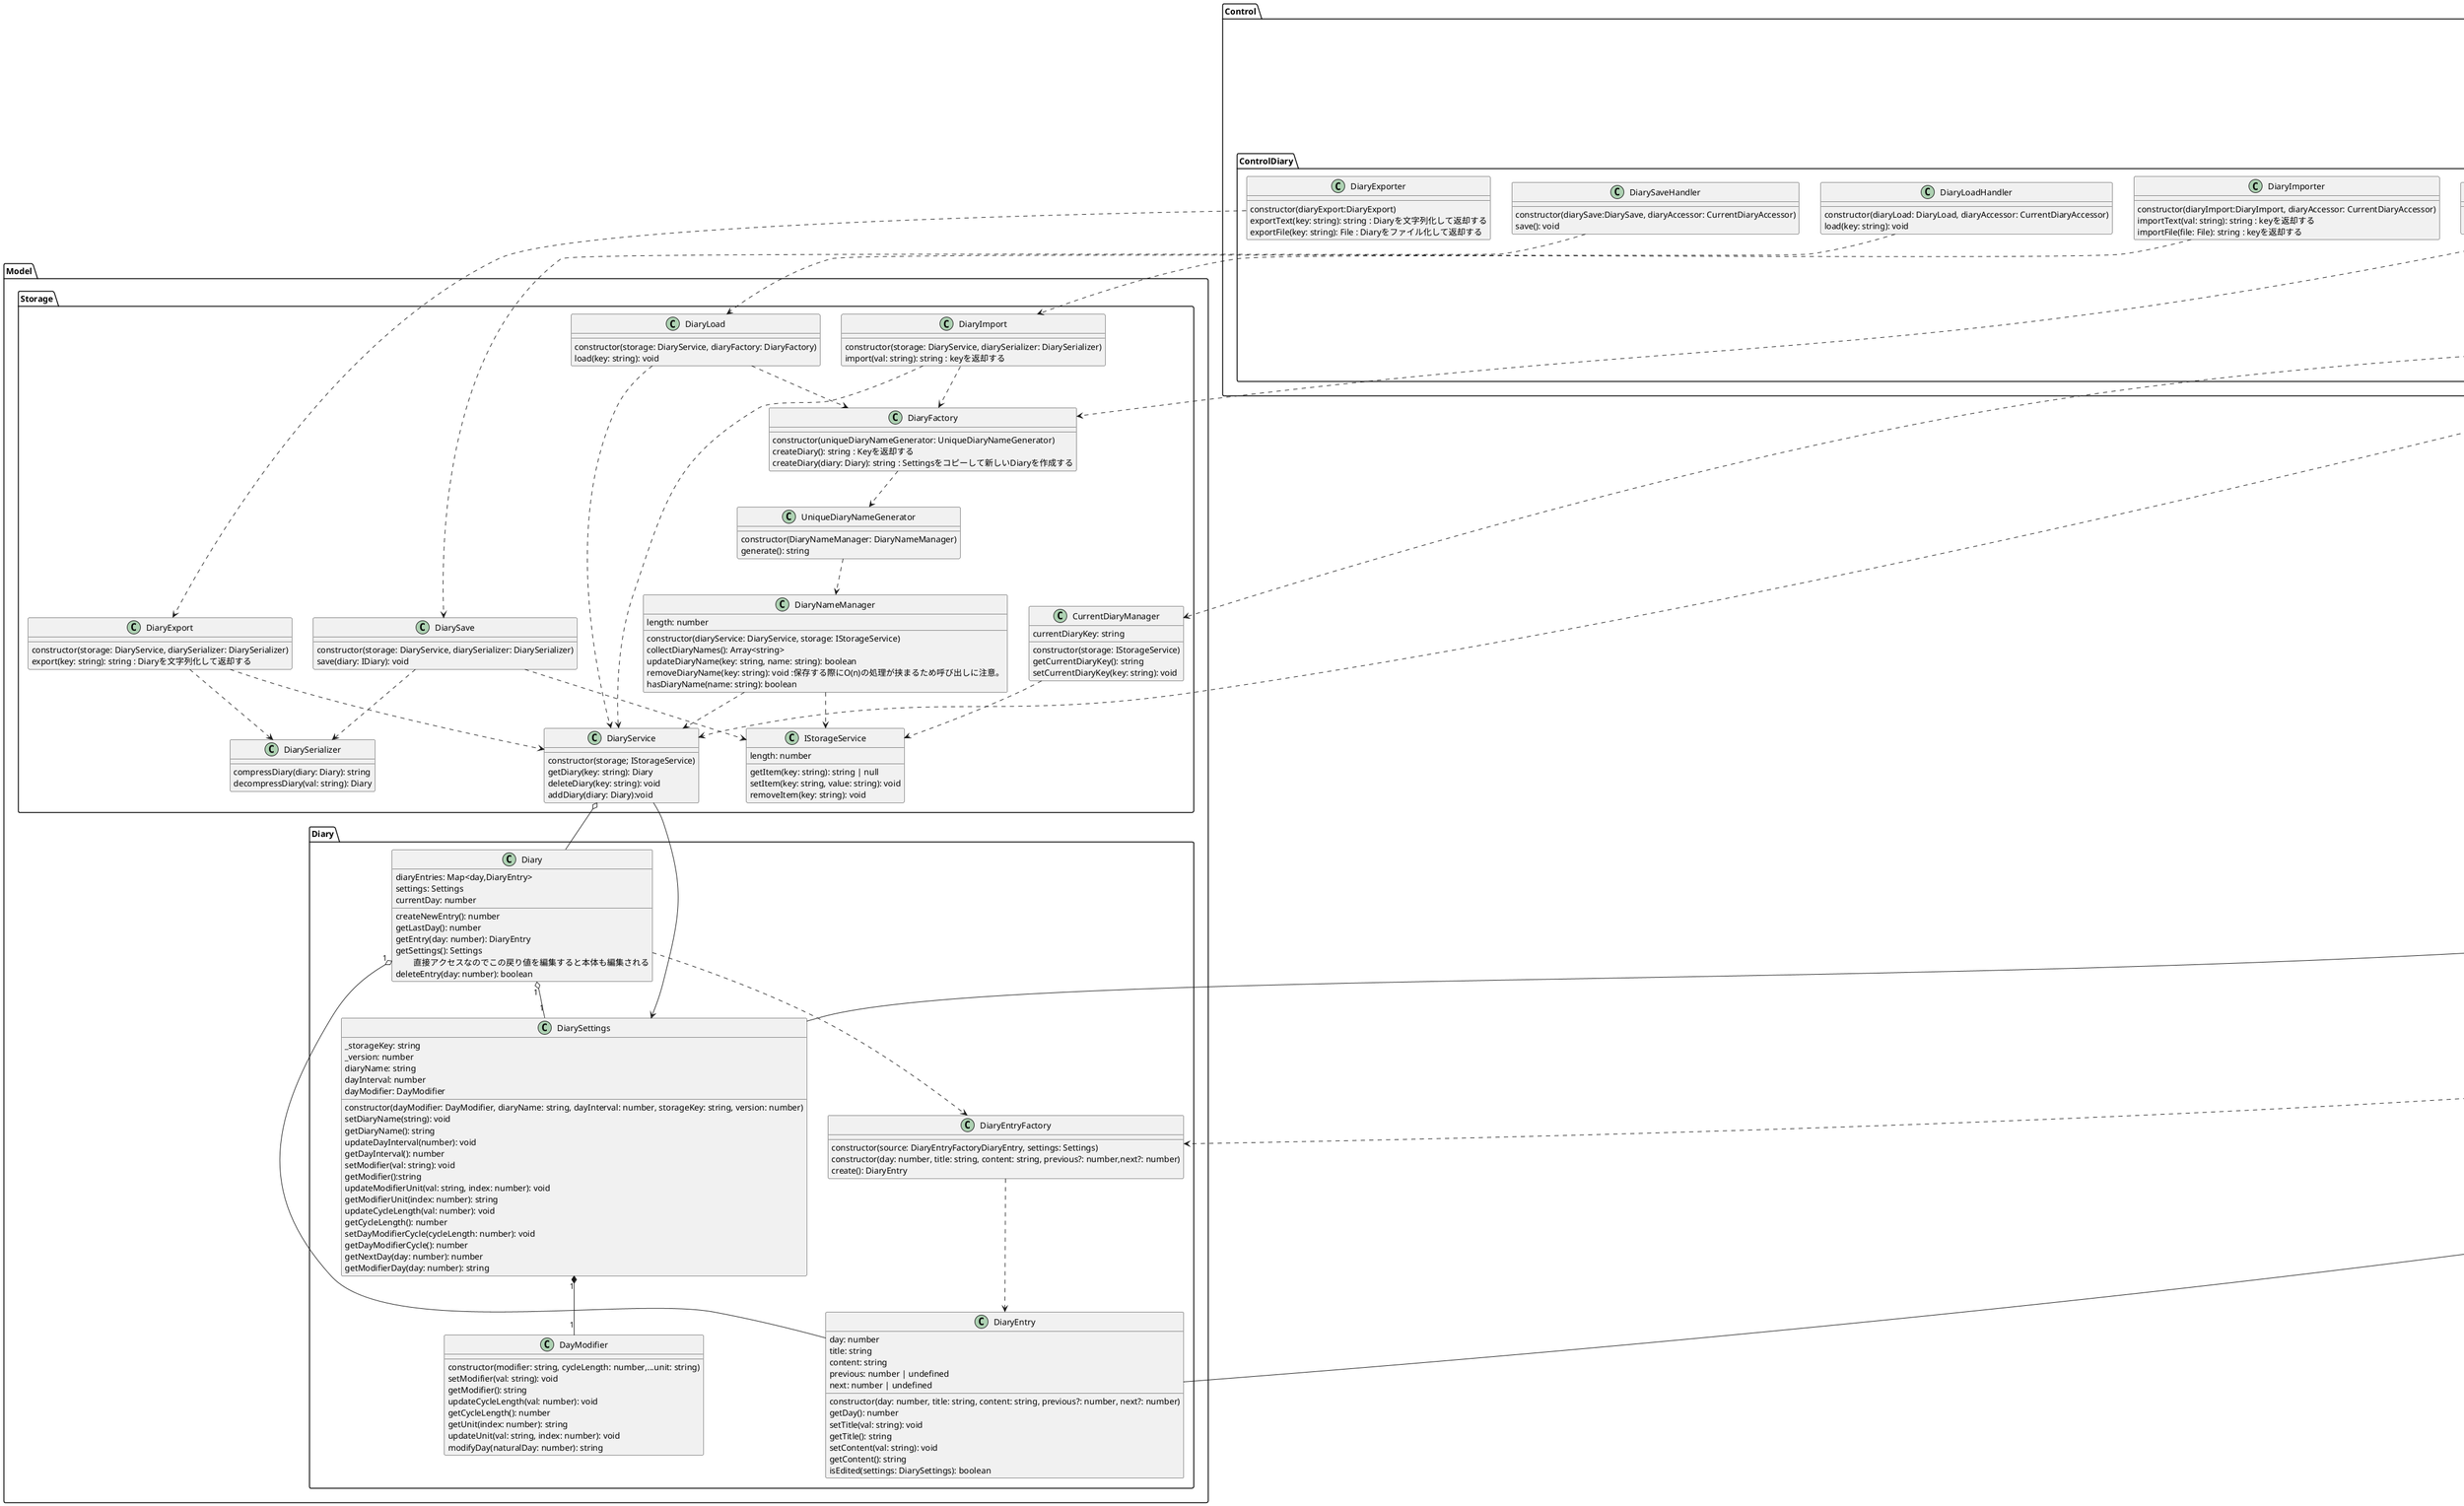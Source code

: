 @startuml class
package Model{
  package Diary{
    '日記を保持するクラス
    class Diary{
      diaryEntries: Map<day,DiaryEntry>
      settings: Settings
      currentDay: number
      createNewEntry(): number
      getLastDay(): number
      getEntry(day: number): DiaryEntry
      getSettings(): Settings\n\t直接アクセスなのでこの戻り値を編集すると本体も編集される
      deleteEntry(day: number): boolean
    }
    '日記のエントリを作成する関数
    class DiaryEntryFactory{
      constructor(source: DiaryEntryFactoryDiaryEntry, settings: Settings)
      constructor(day: number, title: string, content: string, previous?: number,next?: number)
      create(): DiaryEntry
    }
    Diary ..> DiaryEntryFactory
    DiaryEntryFactory ..> DiaryEntry
    '日記のエントリを保持するクラス
    class DiaryEntry{
      constructor(day: number, title: string, content: string, previous?: number, next?: number)
      day: number
      title: string
      content: string
      previous: number | undefined
      next: number | undefined
      getDay(): number
      setTitle(val: string): void
      getTitle(): string
      setContent(val: string): void
      getContent(): string
      isEdited(settings: DiarySettings): boolean
    }
    ' 日記の設定を保持するクラス
    class DiarySettings{
      _storageKey: string
      _version: number
      diaryName: string
      dayInterval: number
      dayModifier: DayModifier
      constructor(dayModifier: DayModifier, diaryName: string, dayInterval: number, storageKey: string, version: number)
      setDiaryName(string): void
      getDiaryName(): string
      updateDayInterval(number): void
      getDayInterval(): number
      setModifier(val: string): void
      getModifier():string
      updateModifierUnit(val: string, index: number): void
      getModifierUnit(index: number): string
      updateCycleLength(val: number): void
      getCycleLength(): number
      setDayModifierCycle(cycleLength: number): void
      getDayModifierCycle(): number
      getNextDay(day: number): number
      getModifierDay(day: number): string
    }
    Diary "1" o-- DiaryEntry
    Diary "1" o-- "1" DiarySettings
    DiarySettings "1" *-- "1" DayModifier
    class DayModifier{
      constructor(modifier: string, cycleLength: number,...unit: string)
      setModifier(val: string): void
      getModifier(): string
      updateCycleLength(val: number): void
      getCycleLength(): number
      getUnit(index: number): string
      updateUnit(val: string, index: number): void
      modifyDay(naturalDay: number): string
    }
  }
  package Storage {
    class DiaryService{
      constructor(storage; IStorageService)
      getDiary(key: string): Diary
      deleteDiary(key: string): void
      addDiary(diary: Diary):void
    }
    '日記の名前とユニークな日記のキーを対応させストレージに保存するクラス。
    'このクラスはローカルストレージに保存されているデータが正常であるかの判断は行わない。
    class DiaryNameManager{
      constructor(diaryService: DiaryService, storage: IStorageService)
      length: number
      collectDiaryNames(): Array<string>
      updateDiaryName(key: string, name: string): boolean
      removeDiaryName(key: string): void :保存する際にO(n)の処理が挟まるため呼び出しに注意。
      hasDiaryName(name: string): boolean
    }
    class CurrentDiaryManager{
      constructor(storage: IStorageService)
      currentDiaryKey: string
      getCurrentDiaryKey(): string
      setCurrentDiaryKey(key: string): void
    }
    '受け取った文字列をDiaryに変換してストレージに保存する。
    'カレントの操作は行わない。
    class DiaryImport{
      constructor(storage: DiaryService, diarySerializer: DiarySerializer)
      import(val: string): string : keyを返却する
    }
    'KeyからDiaryを選択し、文字列に変換して返却する 
    class DiaryExport{
      constructor(storage: DiaryService, diarySerializer: DiarySerializer)
      export(key: string): string : Diaryを文字列化して返却する
    }
    class DiarySave{
      constructor(storage: DiaryService, diarySerializer: DiarySerializer)
      save(diary: IDiary): void
    }
    '受け取ったKeyからストレージのデータを読み取り、IDiaryに変換して返却する。
    'カレントの操作は行わない。
    class DiaryLoad{
      constructor(storage: DiaryService, diaryFactory: DiaryFactory)
      load(key: string): void
    }
    class DiaryFactory{
      constructor(uniqueDiaryNameGenerator: UniqueDiaryNameGenerator)
      createDiary(): string : Keyを返却する 
      createDiary(diary: Diary): string : Settingsをコピーして新しいDiaryを作成する
    }
    class UniqueDiaryNameGenerator{
      constructor(DiaryNameManager: DiaryNameManager)
      generate(): string
    }
    class IStorageService{
      length: number
      getItem(key: string): string | null
      setItem(key: string, value: string): void
      removeItem(key: string): void
    }
    class DiarySerializer{
      compressDiary(diary: Diary): string
      decompressDiary(val: string): Diary
    }
    CurrentDiaryManager ..> IStorageService
    DiaryImport ..> DiaryFactory
    DiaryImport ..> DiaryService
    DiaryExport ..> DiarySerializer
    DiaryExport ..> DiaryService
    DiarySave ..> DiarySerializer
    DiarySave ..> IStorageService
    DiaryLoad ..> DiaryFactory
    DiaryLoad ..> DiaryService
    DiaryNameManager ..> DiaryService
    DiaryNameManager ..> IStorageService
    DiaryFactory ..> UniqueDiaryNameGenerator
    UniqueDiaryNameGenerator ..> DiaryNameManager
  }
  DiaryService o-- Diary.Diary
  DiaryService --> Diary.DiarySettings
}
package Control{
  package ControlDiary{
    class CurrentDiaryAccessor{
      constructor(currentDiaryManager: CurrentDiaryManager, diaryService: DiaryService)
      getCurrentDiary(): Diary
      setCurrentDiary(key:string): void
    }
    class CreateDiary{
      constructor(diaryAccessor: CurrentDiaryAccessor, diaryFactory:DiaryFactory)
      create(): void
    }
    class DeleteDiary {
      constructor(diaryAccessor: CurrentDiaryAccessor)
      delete(key: string): void;
    }
    ' 日記のインポートボタンを押したときの挙動を定義するクラス
    class DiaryImporter{
      constructor(diaryImport:DiaryImport, diaryAccessor: CurrentDiaryAccessor)
      importText(val: string): string : keyを返却する
      importFile(file: File): string : keyを返却する
    }
    ' 日記のエクスポートボタンを押したときの挙動を定義するクラス
    class DiaryExporter{
      constructor(diaryExport:DiaryExport)
      exportText(key: string): string : Diaryを文字列化して返却する
      exportFile(key: string): File : Diaryをファイル化して返却する
    }
    ' 日記のセーブボタンを押したときの挙動を定義するクラス
    class DiarySaveHandler{
      constructor(diarySave:DiarySave, diaryAccessor: CurrentDiaryAccessor)
      save(): void
    }
    ' 日記のロードボタンを押したときの挙動を定義するクラス
    class DiaryLoadHandler{
      constructor(diaryLoad: DiaryLoad, diaryAccessor: CurrentDiaryAccessor)
      load(key: string): void
    }
    
    CurrentDiaryAccessor ..> CurrentDiaryManager
    CurrentDiaryAccessor ..> DiaryService
    CreateDiary ..> CurrentDiaryAccessor
    CreateDiary ..> DiaryFactory
    DeleteDiary ..> CurrentDiaryAccessor
    DiaryImporter ..> DiaryImport
    DiaryExporter ..> DiaryExport
    DiarySaveHandler ..> DiarySave
    DiaryLoadHandler ..> DiaryLoad
  }
  package ControlDiaryEntry{
    class CurrentDiaryEntryAccessor{
      constructor(diaryAccessor: CurrentDiaryAccessor)
      getCurrentDiaryEntry(): DiaryEntry
      setCurrentDiaryEntry(day: number): void
    }
    class ChangeCurrentDiaryEntry{
      constructor(diaryEntryAccessor: CurrentDiaryEntryAccessor diaryEntryFactory: DiaryEntryFactory)
      moveByDate(date: number): void;
      moveToNext(): void;
      moveToPrevious(): void;
    }
    class DeleteDiaryEntry {
      constructor(diaryAccessor: CurrentDiaryAccessor)
      delete(day: number): void;
    }
    class EditDiarySettings{
      constructor(diaryAccessor: CurrentDiaryAccessor)
      editDiaryName(name:string): void
      editDayInterval(interval:number): void
      editDayModifier(modifier:string): void
      editDayModifierCycle(cycle:number,cycleModifier:string): void
    }
    class EditDiaryEntry{
      constructor(diaryEntryAccessor: CurrentDiaryEntryAccessor)
      editTitle(title:string): void
      editContent(content:string): void
      clear(): void;
    }
    CurrentDiaryEntryAccessor..> CurrentDiaryAccessor
    ChangeCurrentDiaryEntry ..> CurrentDiaryEntryAccessor
    ChangeCurrentDiaryEntry ..> DiaryEntryFactory
    DeleteDiaryEntry ..> CurrentDiaryAccessor
    EditDiarySettings ..> CurrentDiaryAccessor
    EditDiarySettings -- DiarySettings
    EditDiaryEntry ..> CurrentDiaryEntryAccessor
    EditDiaryEntry -- DiaryEntry
  }

}
@enduml